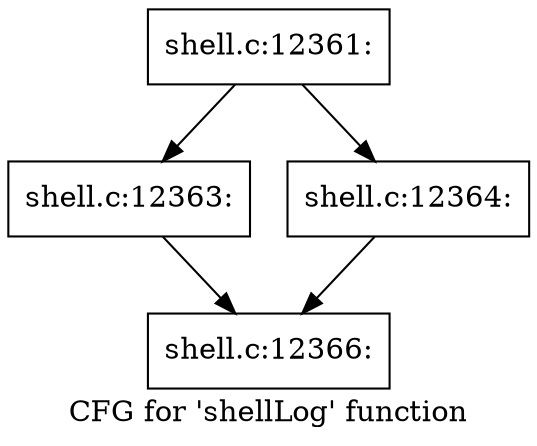 digraph "CFG for 'shellLog' function" {
	label="CFG for 'shellLog' function";

	Node0x560276754f60 [shape=record,label="{shell.c:12361:}"];
	Node0x560276754f60 -> Node0x560276d9bf20;
	Node0x560276754f60 -> Node0x560276d9bf70;
	Node0x560276d9bf20 [shape=record,label="{shell.c:12363:}"];
	Node0x560276d9bf20 -> Node0x5602764acc30;
	Node0x560276d9bf70 [shape=record,label="{shell.c:12364:}"];
	Node0x560276d9bf70 -> Node0x5602764acc30;
	Node0x5602764acc30 [shape=record,label="{shell.c:12366:}"];
}
